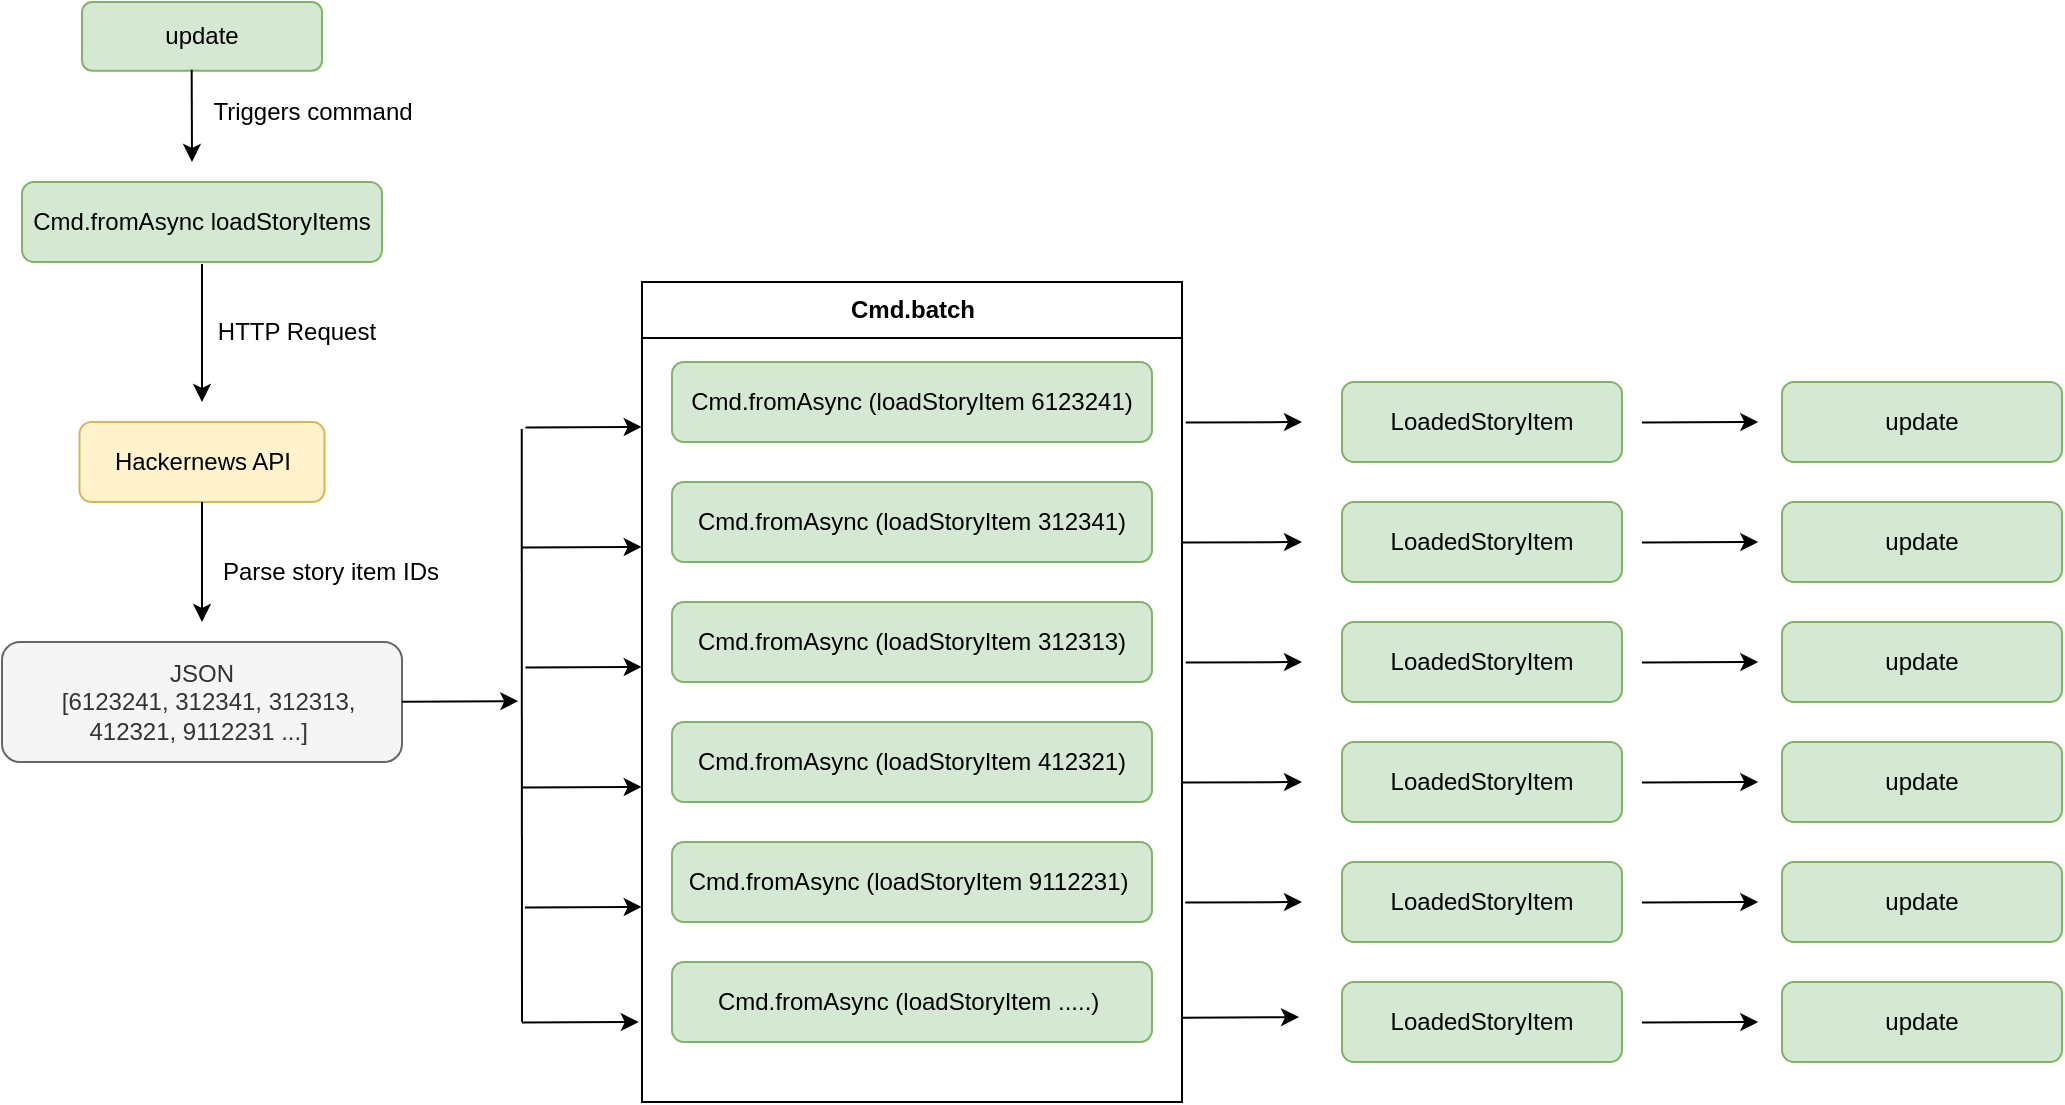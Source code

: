 <mxfile version="12.4.5" type="device"><diagram id="y5ldztgnmC5OazE9UEaf" name="Page-1"><mxGraphModel dx="865" dy="483" grid="1" gridSize="10" guides="1" tooltips="1" connect="1" arrows="1" fold="1" page="1" pageScale="1" pageWidth="850" pageHeight="1100" math="0" shadow="0"><root><mxCell id="0"/><mxCell id="1" parent="0"/><mxCell id="YCYZmZIr1cbf74pbLD58-8" value="Cmd.fromAsync loadStoryItems" style="rounded=1;whiteSpace=wrap;html=1;fillColor=#d5e8d4;strokeColor=#82b366;" parent="1" vertex="1"><mxGeometry x="40" y="110" width="180" height="40" as="geometry"/></mxCell><mxCell id="YCYZmZIr1cbf74pbLD58-9" value="" style="endArrow=classic;html=1;" parent="1" edge="1"><mxGeometry width="50" height="50" relative="1" as="geometry"><mxPoint x="130" y="151" as="sourcePoint"/><mxPoint x="130" y="220" as="targetPoint"/></mxGeometry></mxCell><mxCell id="YCYZmZIr1cbf74pbLD58-10" value="Hackernews API" style="rounded=1;whiteSpace=wrap;html=1;fillColor=#fff2cc;strokeColor=#d6b656;" parent="1" vertex="1"><mxGeometry x="68.75" y="230" width="122.5" height="40" as="geometry"/></mxCell><mxCell id="YCYZmZIr1cbf74pbLD58-11" value="HTTP Request" style="text;html=1;strokeColor=none;fillColor=none;align=center;verticalAlign=middle;whiteSpace=wrap;rounded=0;" parent="1" vertex="1"><mxGeometry x="124.69" y="170" width="105.31" height="30" as="geometry"/></mxCell><mxCell id="YCYZmZIr1cbf74pbLD58-19" value="JSON &lt;br&gt;&amp;nbsp; [6123241, 312341, 312313, 412321, 9112231 ...]&amp;nbsp;" style="rounded=1;whiteSpace=wrap;html=1;fillColor=#f5f5f5;strokeColor=#666666;fontColor=#333333;" parent="1" vertex="1"><mxGeometry x="30" y="340" width="200" height="60" as="geometry"/></mxCell><mxCell id="YCYZmZIr1cbf74pbLD58-22" value="" style="endArrow=classic;html=1;exitX=0.5;exitY=1;exitDx=0;exitDy=0;" parent="1" source="YCYZmZIr1cbf74pbLD58-10" edge="1"><mxGeometry width="50" height="50" relative="1" as="geometry"><mxPoint x="140" y="161.0" as="sourcePoint"/><mxPoint x="130" y="330" as="targetPoint"/></mxGeometry></mxCell><mxCell id="YCYZmZIr1cbf74pbLD58-23" value="" style="endArrow=none;html=1;" parent="1" edge="1"><mxGeometry width="50" height="50" relative="1" as="geometry"><mxPoint x="290" y="530" as="sourcePoint"/><mxPoint x="289.86" y="233.45" as="targetPoint"/></mxGeometry></mxCell><mxCell id="YCYZmZIr1cbf74pbLD58-28" value="Parse story item IDs" style="text;html=1;strokeColor=none;fillColor=none;align=center;verticalAlign=middle;whiteSpace=wrap;rounded=0;" parent="1" vertex="1"><mxGeometry x="139.38" y="290" width="110.62" height="30" as="geometry"/></mxCell><mxCell id="YCYZmZIr1cbf74pbLD58-29" value="" style="endArrow=classic;html=1;" parent="1" edge="1"><mxGeometry width="50" height="50" relative="1" as="geometry"><mxPoint x="291.73" y="232.76" as="sourcePoint"/><mxPoint x="349.86" y="232.45" as="targetPoint"/></mxGeometry></mxCell><mxCell id="YCYZmZIr1cbf74pbLD58-31" value="" style="endArrow=classic;html=1;" parent="1" edge="1"><mxGeometry width="50" height="50" relative="1" as="geometry"><mxPoint x="289.86" y="292.76" as="sourcePoint"/><mxPoint x="349.86" y="292.45" as="targetPoint"/></mxGeometry></mxCell><mxCell id="YCYZmZIr1cbf74pbLD58-36" value="" style="endArrow=classic;html=1;" parent="1" edge="1"><mxGeometry width="50" height="50" relative="1" as="geometry"><mxPoint x="291.73" y="352.76" as="sourcePoint"/><mxPoint x="349.86" y="352.45" as="targetPoint"/></mxGeometry></mxCell><mxCell id="YCYZmZIr1cbf74pbLD58-38" value="" style="endArrow=classic;html=1;" parent="1" edge="1"><mxGeometry width="50" height="50" relative="1" as="geometry"><mxPoint x="289.86" y="412.76" as="sourcePoint"/><mxPoint x="349.86" y="412.45" as="targetPoint"/></mxGeometry></mxCell><mxCell id="YCYZmZIr1cbf74pbLD58-40" value="" style="endArrow=classic;html=1;" parent="1" edge="1"><mxGeometry width="50" height="50" relative="1" as="geometry"><mxPoint x="291.48" y="472.76" as="sourcePoint"/><mxPoint x="349.86" y="472.45" as="targetPoint"/></mxGeometry></mxCell><mxCell id="YCYZmZIr1cbf74pbLD58-51" value="" style="endArrow=classic;html=1;" parent="1" edge="1"><mxGeometry width="50" height="50" relative="1" as="geometry"><mxPoint x="230.0" y="369.89" as="sourcePoint"/><mxPoint x="288.13" y="369.58" as="targetPoint"/></mxGeometry></mxCell><mxCell id="YCYZmZIr1cbf74pbLD58-63" value="update" style="rounded=1;whiteSpace=wrap;html=1;fillColor=#d5e8d4;strokeColor=#82b366;" parent="1" vertex="1"><mxGeometry x="70" y="20" width="120" height="34.41" as="geometry"/></mxCell><mxCell id="YCYZmZIr1cbf74pbLD58-64" value="" style="endArrow=classic;html=1;exitX=0.457;exitY=0.986;exitDx=0;exitDy=0;exitPerimeter=0;" parent="1" source="YCYZmZIr1cbf74pbLD58-63" edge="1"><mxGeometry width="50" height="50" relative="1" as="geometry"><mxPoint x="140.0" y="161" as="sourcePoint"/><mxPoint x="125" y="100" as="targetPoint"/></mxGeometry></mxCell><mxCell id="YCYZmZIr1cbf74pbLD58-65" value="Triggers command" style="text;html=1;strokeColor=none;fillColor=none;align=center;verticalAlign=middle;whiteSpace=wrap;rounded=0;" parent="1" vertex="1"><mxGeometry x="124.69" y="60" width="120.62" height="30" as="geometry"/></mxCell><mxCell id="8DWPYCKvKItiW_rLvRkC-4" value="" style="endArrow=classic;html=1;" edge="1" parent="1"><mxGeometry width="50" height="50" relative="1" as="geometry"><mxPoint x="290" y="530.31" as="sourcePoint"/><mxPoint x="348.38" y="530" as="targetPoint"/></mxGeometry></mxCell><mxCell id="8DWPYCKvKItiW_rLvRkC-7" value="" style="endArrow=classic;html=1;" edge="1" parent="1"><mxGeometry width="50" height="50" relative="1" as="geometry"><mxPoint x="621.87" y="230.31" as="sourcePoint"/><mxPoint x="680.0" y="230.0" as="targetPoint"/></mxGeometry></mxCell><mxCell id="8DWPYCKvKItiW_rLvRkC-8" value="" style="endArrow=classic;html=1;" edge="1" parent="1"><mxGeometry width="50" height="50" relative="1" as="geometry"><mxPoint x="620.0" y="290.31" as="sourcePoint"/><mxPoint x="680.0" y="290.0" as="targetPoint"/></mxGeometry></mxCell><mxCell id="8DWPYCKvKItiW_rLvRkC-9" value="" style="endArrow=classic;html=1;" edge="1" parent="1"><mxGeometry width="50" height="50" relative="1" as="geometry"><mxPoint x="621.87" y="350.31" as="sourcePoint"/><mxPoint x="680.0" y="350.0" as="targetPoint"/></mxGeometry></mxCell><mxCell id="8DWPYCKvKItiW_rLvRkC-10" value="" style="endArrow=classic;html=1;" edge="1" parent="1"><mxGeometry width="50" height="50" relative="1" as="geometry"><mxPoint x="620.0" y="410.31" as="sourcePoint"/><mxPoint x="680.0" y="410.0" as="targetPoint"/></mxGeometry></mxCell><mxCell id="8DWPYCKvKItiW_rLvRkC-11" value="" style="endArrow=classic;html=1;" edge="1" parent="1"><mxGeometry width="50" height="50" relative="1" as="geometry"><mxPoint x="621.62" y="470.31" as="sourcePoint"/><mxPoint x="680.0" y="470.0" as="targetPoint"/></mxGeometry></mxCell><mxCell id="8DWPYCKvKItiW_rLvRkC-12" value="" style="endArrow=classic;html=1;" edge="1" parent="1"><mxGeometry width="50" height="50" relative="1" as="geometry"><mxPoint x="620.14" y="527.86" as="sourcePoint"/><mxPoint x="678.52" y="527.55" as="targetPoint"/></mxGeometry></mxCell><mxCell id="8DWPYCKvKItiW_rLvRkC-13" value="LoadedStoryItem" style="rounded=1;whiteSpace=wrap;html=1;fillColor=#d5e8d4;strokeColor=#82b366;" vertex="1" parent="1"><mxGeometry x="700" y="210" width="140" height="40" as="geometry"/></mxCell><mxCell id="8DWPYCKvKItiW_rLvRkC-14" value="update" style="rounded=1;whiteSpace=wrap;html=1;fillColor=#d5e8d4;strokeColor=#82b366;" vertex="1" parent="1"><mxGeometry x="920" y="210" width="140" height="40" as="geometry"/></mxCell><mxCell id="8DWPYCKvKItiW_rLvRkC-15" value="" style="endArrow=classic;html=1;" edge="1" parent="1"><mxGeometry width="50" height="50" relative="1" as="geometry"><mxPoint x="850.0" y="230.31" as="sourcePoint"/><mxPoint x="908.13" y="230" as="targetPoint"/></mxGeometry></mxCell><mxCell id="8DWPYCKvKItiW_rLvRkC-16" value="LoadedStoryItem" style="rounded=1;whiteSpace=wrap;html=1;fillColor=#d5e8d4;strokeColor=#82b366;" vertex="1" parent="1"><mxGeometry x="700" y="270" width="140" height="40" as="geometry"/></mxCell><mxCell id="8DWPYCKvKItiW_rLvRkC-17" value="update" style="rounded=1;whiteSpace=wrap;html=1;fillColor=#d5e8d4;strokeColor=#82b366;" vertex="1" parent="1"><mxGeometry x="920" y="270" width="140" height="40" as="geometry"/></mxCell><mxCell id="8DWPYCKvKItiW_rLvRkC-18" value="" style="endArrow=classic;html=1;" edge="1" parent="1"><mxGeometry width="50" height="50" relative="1" as="geometry"><mxPoint x="850" y="290.31" as="sourcePoint"/><mxPoint x="908.13" y="290" as="targetPoint"/></mxGeometry></mxCell><mxCell id="8DWPYCKvKItiW_rLvRkC-19" value="LoadedStoryItem" style="rounded=1;whiteSpace=wrap;html=1;fillColor=#d5e8d4;strokeColor=#82b366;" vertex="1" parent="1"><mxGeometry x="700" y="330" width="140" height="40" as="geometry"/></mxCell><mxCell id="8DWPYCKvKItiW_rLvRkC-20" value="update" style="rounded=1;whiteSpace=wrap;html=1;fillColor=#d5e8d4;strokeColor=#82b366;" vertex="1" parent="1"><mxGeometry x="920" y="330" width="140" height="40" as="geometry"/></mxCell><mxCell id="8DWPYCKvKItiW_rLvRkC-21" value="" style="endArrow=classic;html=1;" edge="1" parent="1"><mxGeometry width="50" height="50" relative="1" as="geometry"><mxPoint x="850" y="350.31" as="sourcePoint"/><mxPoint x="908.13" y="350" as="targetPoint"/></mxGeometry></mxCell><mxCell id="8DWPYCKvKItiW_rLvRkC-22" value="LoadedStoryItem" style="rounded=1;whiteSpace=wrap;html=1;fillColor=#d5e8d4;strokeColor=#82b366;" vertex="1" parent="1"><mxGeometry x="700" y="390" width="140" height="40" as="geometry"/></mxCell><mxCell id="8DWPYCKvKItiW_rLvRkC-23" value="update" style="rounded=1;whiteSpace=wrap;html=1;fillColor=#d5e8d4;strokeColor=#82b366;" vertex="1" parent="1"><mxGeometry x="920" y="390" width="140" height="40" as="geometry"/></mxCell><mxCell id="8DWPYCKvKItiW_rLvRkC-24" value="" style="endArrow=classic;html=1;" edge="1" parent="1"><mxGeometry width="50" height="50" relative="1" as="geometry"><mxPoint x="850" y="410.31" as="sourcePoint"/><mxPoint x="908.13" y="410" as="targetPoint"/></mxGeometry></mxCell><mxCell id="8DWPYCKvKItiW_rLvRkC-25" value="LoadedStoryItem" style="rounded=1;whiteSpace=wrap;html=1;fillColor=#d5e8d4;strokeColor=#82b366;" vertex="1" parent="1"><mxGeometry x="700" y="450" width="140" height="40" as="geometry"/></mxCell><mxCell id="8DWPYCKvKItiW_rLvRkC-26" value="update" style="rounded=1;whiteSpace=wrap;html=1;fillColor=#d5e8d4;strokeColor=#82b366;" vertex="1" parent="1"><mxGeometry x="920" y="450" width="140" height="40" as="geometry"/></mxCell><mxCell id="8DWPYCKvKItiW_rLvRkC-27" value="" style="endArrow=classic;html=1;" edge="1" parent="1"><mxGeometry width="50" height="50" relative="1" as="geometry"><mxPoint x="850" y="470.31" as="sourcePoint"/><mxPoint x="908.13" y="470" as="targetPoint"/></mxGeometry></mxCell><mxCell id="8DWPYCKvKItiW_rLvRkC-28" value="LoadedStoryItem" style="rounded=1;whiteSpace=wrap;html=1;fillColor=#d5e8d4;strokeColor=#82b366;" vertex="1" parent="1"><mxGeometry x="700" y="510" width="140" height="40" as="geometry"/></mxCell><mxCell id="8DWPYCKvKItiW_rLvRkC-29" value="update" style="rounded=1;whiteSpace=wrap;html=1;fillColor=#d5e8d4;strokeColor=#82b366;" vertex="1" parent="1"><mxGeometry x="920" y="510" width="140" height="40" as="geometry"/></mxCell><mxCell id="8DWPYCKvKItiW_rLvRkC-30" value="" style="endArrow=classic;html=1;" edge="1" parent="1"><mxGeometry width="50" height="50" relative="1" as="geometry"><mxPoint x="850" y="530.31" as="sourcePoint"/><mxPoint x="908.13" y="530" as="targetPoint"/></mxGeometry></mxCell><mxCell id="8DWPYCKvKItiW_rLvRkC-32" value="Cmd.batch" style="swimlane;html=1;startSize=28;horizontal=1;containerType=tree;" vertex="1" parent="1"><mxGeometry x="350" y="160" width="270" height="410" as="geometry"/></mxCell><mxCell id="YCYZmZIr1cbf74pbLD58-37" value="Cmd.fromAsync (loadStoryItem 312313)" style="rounded=1;whiteSpace=wrap;html=1;fillColor=#d5e8d4;strokeColor=#82b366;" parent="8DWPYCKvKItiW_rLvRkC-32" vertex="1"><mxGeometry x="15" y="160" width="240" height="40" as="geometry"/></mxCell><mxCell id="YCYZmZIr1cbf74pbLD58-32" value="Cmd.fromAsync (loadStoryItem 312341)" style="rounded=1;whiteSpace=wrap;html=1;fillColor=#d5e8d4;strokeColor=#82b366;" parent="8DWPYCKvKItiW_rLvRkC-32" vertex="1"><mxGeometry x="15" y="100" width="240" height="40" as="geometry"/></mxCell><mxCell id="YCYZmZIr1cbf74pbLD58-30" value="Cmd.fromAsync (loadStoryItem 6123241)" style="rounded=1;whiteSpace=wrap;html=1;fillColor=#d5e8d4;strokeColor=#82b366;" parent="8DWPYCKvKItiW_rLvRkC-32" vertex="1"><mxGeometry x="15" y="40" width="240" height="40" as="geometry"/></mxCell><mxCell id="YCYZmZIr1cbf74pbLD58-39" value="Cmd.fromAsync (loadStoryItem 412321)" style="rounded=1;whiteSpace=wrap;html=1;fillColor=#d5e8d4;strokeColor=#82b366;" parent="8DWPYCKvKItiW_rLvRkC-32" vertex="1"><mxGeometry x="15" y="220" width="240" height="40" as="geometry"/></mxCell><mxCell id="YCYZmZIr1cbf74pbLD58-41" value="Cmd.fromAsync (loadStoryItem 9112231)&amp;nbsp;" style="rounded=1;whiteSpace=wrap;html=1;fillColor=#d5e8d4;strokeColor=#82b366;" parent="8DWPYCKvKItiW_rLvRkC-32" vertex="1"><mxGeometry x="15" y="280" width="240" height="40" as="geometry"/></mxCell><mxCell id="8DWPYCKvKItiW_rLvRkC-5" value="Cmd.fromAsync (loadStoryItem .....)&amp;nbsp;" style="rounded=1;whiteSpace=wrap;html=1;fillColor=#d5e8d4;strokeColor=#82b366;" vertex="1" parent="8DWPYCKvKItiW_rLvRkC-32"><mxGeometry x="15" y="340" width="240" height="40" as="geometry"/></mxCell></root></mxGraphModel></diagram></mxfile>